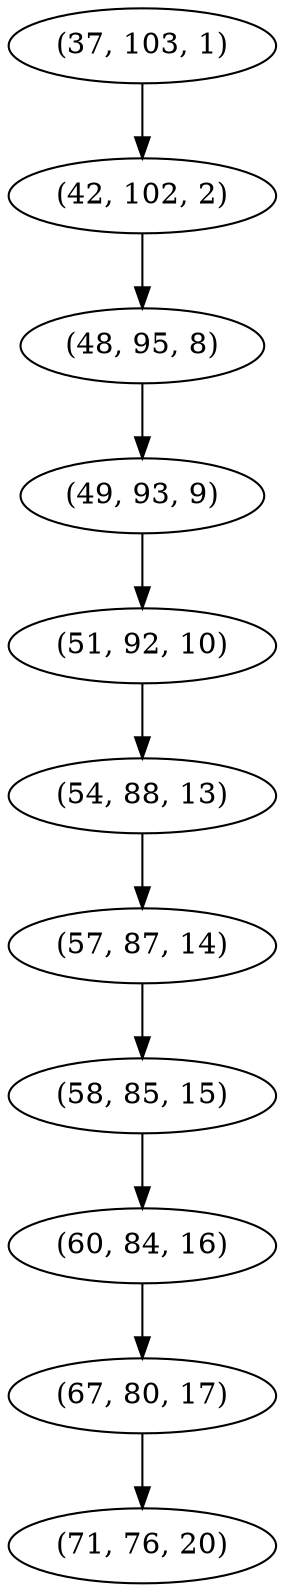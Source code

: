 digraph tree {
    "(37, 103, 1)";
    "(42, 102, 2)";
    "(48, 95, 8)";
    "(49, 93, 9)";
    "(51, 92, 10)";
    "(54, 88, 13)";
    "(57, 87, 14)";
    "(58, 85, 15)";
    "(60, 84, 16)";
    "(67, 80, 17)";
    "(71, 76, 20)";
    "(37, 103, 1)" -> "(42, 102, 2)";
    "(42, 102, 2)" -> "(48, 95, 8)";
    "(48, 95, 8)" -> "(49, 93, 9)";
    "(49, 93, 9)" -> "(51, 92, 10)";
    "(51, 92, 10)" -> "(54, 88, 13)";
    "(54, 88, 13)" -> "(57, 87, 14)";
    "(57, 87, 14)" -> "(58, 85, 15)";
    "(58, 85, 15)" -> "(60, 84, 16)";
    "(60, 84, 16)" -> "(67, 80, 17)";
    "(67, 80, 17)" -> "(71, 76, 20)";
}

